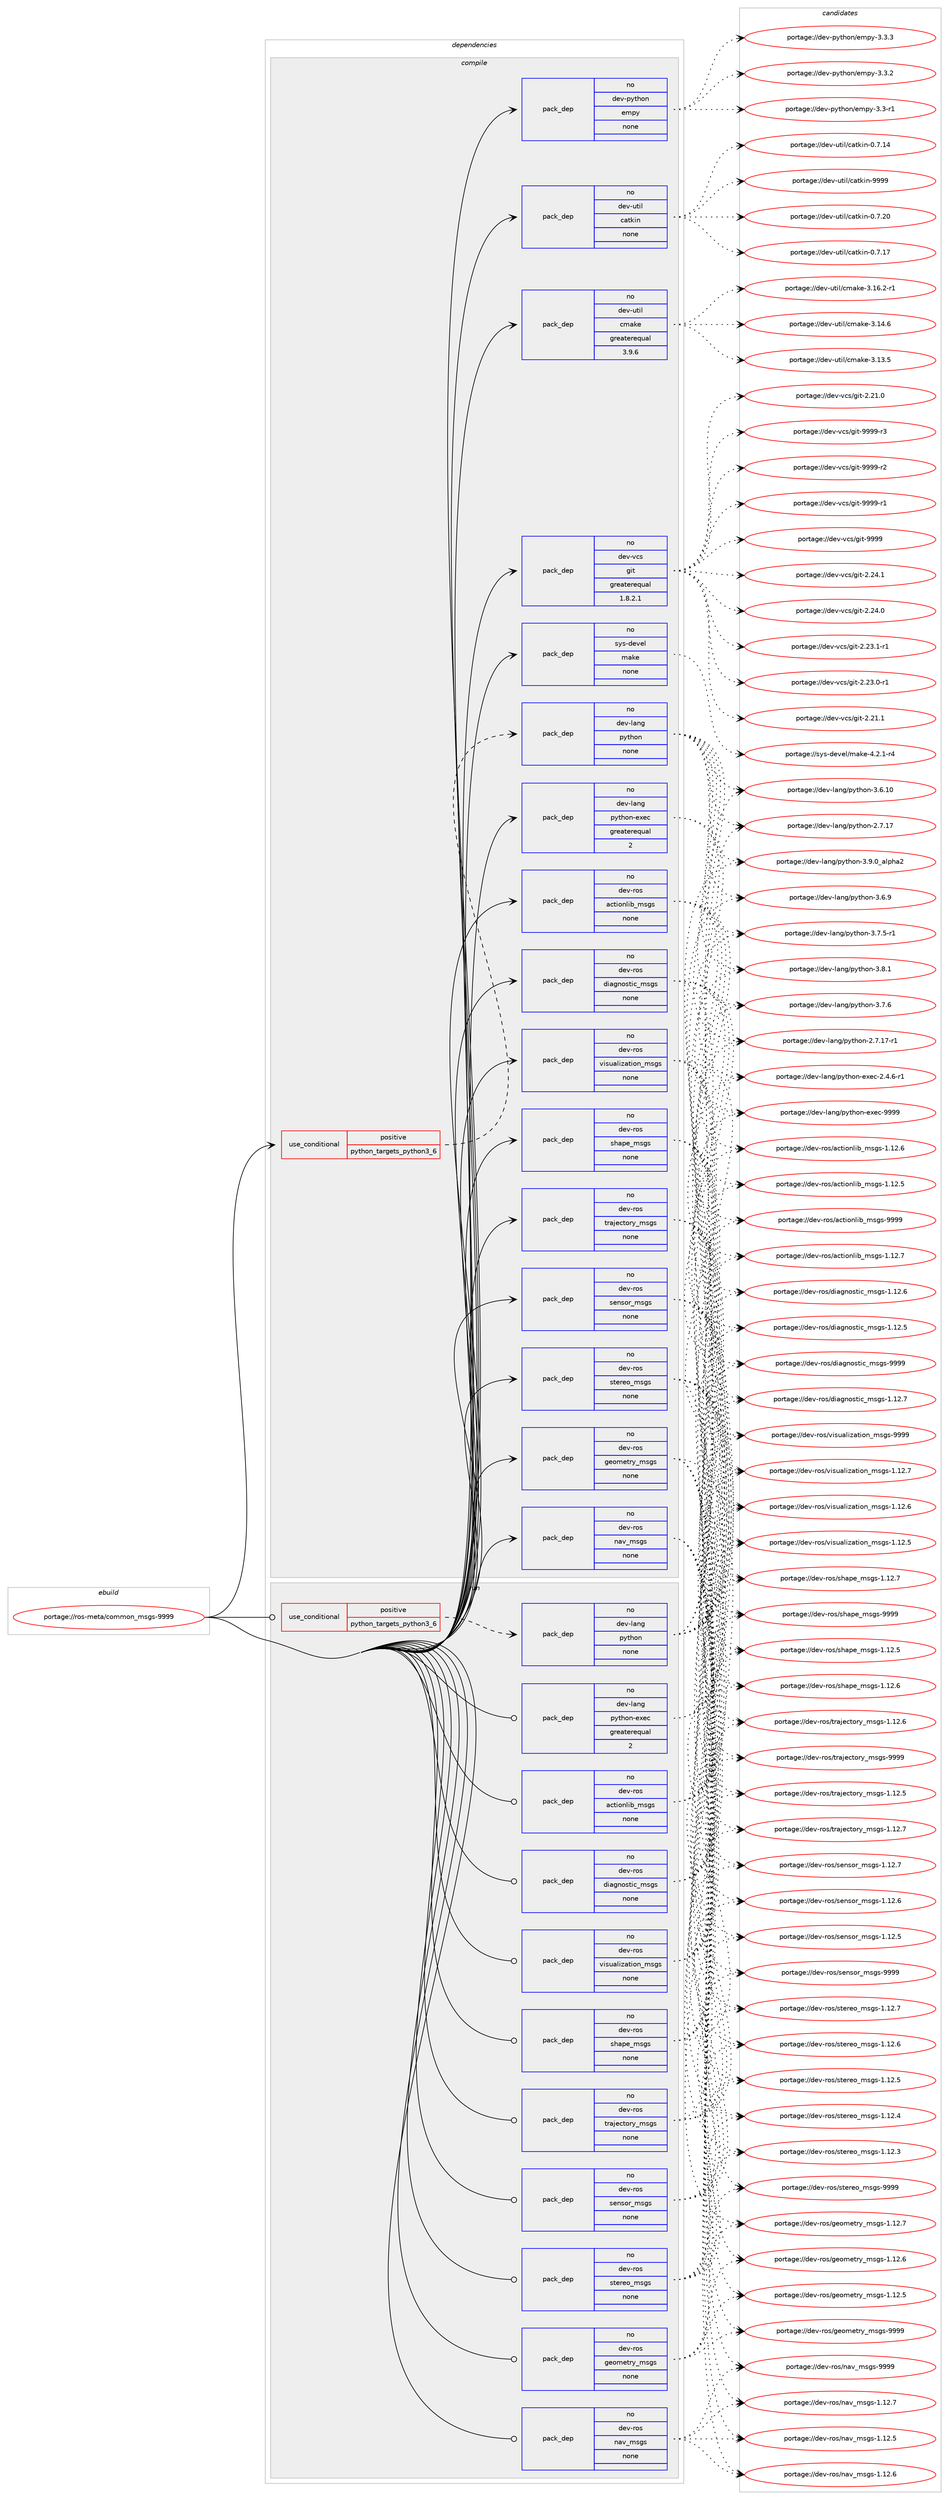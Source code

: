 digraph prolog {

# *************
# Graph options
# *************

newrank=true;
concentrate=true;
compound=true;
graph [rankdir=LR,fontname=Helvetica,fontsize=10,ranksep=1.5];#, ranksep=2.5, nodesep=0.2];
edge  [arrowhead=vee];
node  [fontname=Helvetica,fontsize=10];

# **********
# The ebuild
# **********

subgraph cluster_leftcol {
color=gray;
rank=same;
label=<<i>ebuild</i>>;
id [label="portage://ros-meta/common_msgs-9999", color=red, width=4, href="../ros-meta/common_msgs-9999.svg"];
}

# ****************
# The dependencies
# ****************

subgraph cluster_midcol {
color=gray;
label=<<i>dependencies</i>>;
subgraph cluster_compile {
fillcolor="#eeeeee";
style=filled;
label=<<i>compile</i>>;
subgraph cond22047 {
dependency117049 [label=<<TABLE BORDER="0" CELLBORDER="1" CELLSPACING="0" CELLPADDING="4"><TR><TD ROWSPAN="3" CELLPADDING="10">use_conditional</TD></TR><TR><TD>positive</TD></TR><TR><TD>python_targets_python3_6</TD></TR></TABLE>>, shape=none, color=red];
subgraph pack93066 {
dependency117050 [label=<<TABLE BORDER="0" CELLBORDER="1" CELLSPACING="0" CELLPADDING="4" WIDTH="220"><TR><TD ROWSPAN="6" CELLPADDING="30">pack_dep</TD></TR><TR><TD WIDTH="110">no</TD></TR><TR><TD>dev-lang</TD></TR><TR><TD>python</TD></TR><TR><TD>none</TD></TR><TR><TD></TD></TR></TABLE>>, shape=none, color=blue];
}
dependency117049:e -> dependency117050:w [weight=20,style="dashed",arrowhead="vee"];
}
id:e -> dependency117049:w [weight=20,style="solid",arrowhead="vee"];
subgraph pack93067 {
dependency117051 [label=<<TABLE BORDER="0" CELLBORDER="1" CELLSPACING="0" CELLPADDING="4" WIDTH="220"><TR><TD ROWSPAN="6" CELLPADDING="30">pack_dep</TD></TR><TR><TD WIDTH="110">no</TD></TR><TR><TD>dev-lang</TD></TR><TR><TD>python-exec</TD></TR><TR><TD>greaterequal</TD></TR><TR><TD>2</TD></TR></TABLE>>, shape=none, color=blue];
}
id:e -> dependency117051:w [weight=20,style="solid",arrowhead="vee"];
subgraph pack93068 {
dependency117052 [label=<<TABLE BORDER="0" CELLBORDER="1" CELLSPACING="0" CELLPADDING="4" WIDTH="220"><TR><TD ROWSPAN="6" CELLPADDING="30">pack_dep</TD></TR><TR><TD WIDTH="110">no</TD></TR><TR><TD>dev-python</TD></TR><TR><TD>empy</TD></TR><TR><TD>none</TD></TR><TR><TD></TD></TR></TABLE>>, shape=none, color=blue];
}
id:e -> dependency117052:w [weight=20,style="solid",arrowhead="vee"];
subgraph pack93069 {
dependency117053 [label=<<TABLE BORDER="0" CELLBORDER="1" CELLSPACING="0" CELLPADDING="4" WIDTH="220"><TR><TD ROWSPAN="6" CELLPADDING="30">pack_dep</TD></TR><TR><TD WIDTH="110">no</TD></TR><TR><TD>dev-ros</TD></TR><TR><TD>actionlib_msgs</TD></TR><TR><TD>none</TD></TR><TR><TD></TD></TR></TABLE>>, shape=none, color=blue];
}
id:e -> dependency117053:w [weight=20,style="solid",arrowhead="vee"];
subgraph pack93070 {
dependency117054 [label=<<TABLE BORDER="0" CELLBORDER="1" CELLSPACING="0" CELLPADDING="4" WIDTH="220"><TR><TD ROWSPAN="6" CELLPADDING="30">pack_dep</TD></TR><TR><TD WIDTH="110">no</TD></TR><TR><TD>dev-ros</TD></TR><TR><TD>diagnostic_msgs</TD></TR><TR><TD>none</TD></TR><TR><TD></TD></TR></TABLE>>, shape=none, color=blue];
}
id:e -> dependency117054:w [weight=20,style="solid",arrowhead="vee"];
subgraph pack93071 {
dependency117055 [label=<<TABLE BORDER="0" CELLBORDER="1" CELLSPACING="0" CELLPADDING="4" WIDTH="220"><TR><TD ROWSPAN="6" CELLPADDING="30">pack_dep</TD></TR><TR><TD WIDTH="110">no</TD></TR><TR><TD>dev-ros</TD></TR><TR><TD>geometry_msgs</TD></TR><TR><TD>none</TD></TR><TR><TD></TD></TR></TABLE>>, shape=none, color=blue];
}
id:e -> dependency117055:w [weight=20,style="solid",arrowhead="vee"];
subgraph pack93072 {
dependency117056 [label=<<TABLE BORDER="0" CELLBORDER="1" CELLSPACING="0" CELLPADDING="4" WIDTH="220"><TR><TD ROWSPAN="6" CELLPADDING="30">pack_dep</TD></TR><TR><TD WIDTH="110">no</TD></TR><TR><TD>dev-ros</TD></TR><TR><TD>nav_msgs</TD></TR><TR><TD>none</TD></TR><TR><TD></TD></TR></TABLE>>, shape=none, color=blue];
}
id:e -> dependency117056:w [weight=20,style="solid",arrowhead="vee"];
subgraph pack93073 {
dependency117057 [label=<<TABLE BORDER="0" CELLBORDER="1" CELLSPACING="0" CELLPADDING="4" WIDTH="220"><TR><TD ROWSPAN="6" CELLPADDING="30">pack_dep</TD></TR><TR><TD WIDTH="110">no</TD></TR><TR><TD>dev-ros</TD></TR><TR><TD>sensor_msgs</TD></TR><TR><TD>none</TD></TR><TR><TD></TD></TR></TABLE>>, shape=none, color=blue];
}
id:e -> dependency117057:w [weight=20,style="solid",arrowhead="vee"];
subgraph pack93074 {
dependency117058 [label=<<TABLE BORDER="0" CELLBORDER="1" CELLSPACING="0" CELLPADDING="4" WIDTH="220"><TR><TD ROWSPAN="6" CELLPADDING="30">pack_dep</TD></TR><TR><TD WIDTH="110">no</TD></TR><TR><TD>dev-ros</TD></TR><TR><TD>shape_msgs</TD></TR><TR><TD>none</TD></TR><TR><TD></TD></TR></TABLE>>, shape=none, color=blue];
}
id:e -> dependency117058:w [weight=20,style="solid",arrowhead="vee"];
subgraph pack93075 {
dependency117059 [label=<<TABLE BORDER="0" CELLBORDER="1" CELLSPACING="0" CELLPADDING="4" WIDTH="220"><TR><TD ROWSPAN="6" CELLPADDING="30">pack_dep</TD></TR><TR><TD WIDTH="110">no</TD></TR><TR><TD>dev-ros</TD></TR><TR><TD>stereo_msgs</TD></TR><TR><TD>none</TD></TR><TR><TD></TD></TR></TABLE>>, shape=none, color=blue];
}
id:e -> dependency117059:w [weight=20,style="solid",arrowhead="vee"];
subgraph pack93076 {
dependency117060 [label=<<TABLE BORDER="0" CELLBORDER="1" CELLSPACING="0" CELLPADDING="4" WIDTH="220"><TR><TD ROWSPAN="6" CELLPADDING="30">pack_dep</TD></TR><TR><TD WIDTH="110">no</TD></TR><TR><TD>dev-ros</TD></TR><TR><TD>trajectory_msgs</TD></TR><TR><TD>none</TD></TR><TR><TD></TD></TR></TABLE>>, shape=none, color=blue];
}
id:e -> dependency117060:w [weight=20,style="solid",arrowhead="vee"];
subgraph pack93077 {
dependency117061 [label=<<TABLE BORDER="0" CELLBORDER="1" CELLSPACING="0" CELLPADDING="4" WIDTH="220"><TR><TD ROWSPAN="6" CELLPADDING="30">pack_dep</TD></TR><TR><TD WIDTH="110">no</TD></TR><TR><TD>dev-ros</TD></TR><TR><TD>visualization_msgs</TD></TR><TR><TD>none</TD></TR><TR><TD></TD></TR></TABLE>>, shape=none, color=blue];
}
id:e -> dependency117061:w [weight=20,style="solid",arrowhead="vee"];
subgraph pack93078 {
dependency117062 [label=<<TABLE BORDER="0" CELLBORDER="1" CELLSPACING="0" CELLPADDING="4" WIDTH="220"><TR><TD ROWSPAN="6" CELLPADDING="30">pack_dep</TD></TR><TR><TD WIDTH="110">no</TD></TR><TR><TD>dev-util</TD></TR><TR><TD>catkin</TD></TR><TR><TD>none</TD></TR><TR><TD></TD></TR></TABLE>>, shape=none, color=blue];
}
id:e -> dependency117062:w [weight=20,style="solid",arrowhead="vee"];
subgraph pack93079 {
dependency117063 [label=<<TABLE BORDER="0" CELLBORDER="1" CELLSPACING="0" CELLPADDING="4" WIDTH="220"><TR><TD ROWSPAN="6" CELLPADDING="30">pack_dep</TD></TR><TR><TD WIDTH="110">no</TD></TR><TR><TD>dev-util</TD></TR><TR><TD>cmake</TD></TR><TR><TD>greaterequal</TD></TR><TR><TD>3.9.6</TD></TR></TABLE>>, shape=none, color=blue];
}
id:e -> dependency117063:w [weight=20,style="solid",arrowhead="vee"];
subgraph pack93080 {
dependency117064 [label=<<TABLE BORDER="0" CELLBORDER="1" CELLSPACING="0" CELLPADDING="4" WIDTH="220"><TR><TD ROWSPAN="6" CELLPADDING="30">pack_dep</TD></TR><TR><TD WIDTH="110">no</TD></TR><TR><TD>dev-vcs</TD></TR><TR><TD>git</TD></TR><TR><TD>greaterequal</TD></TR><TR><TD>1.8.2.1</TD></TR></TABLE>>, shape=none, color=blue];
}
id:e -> dependency117064:w [weight=20,style="solid",arrowhead="vee"];
subgraph pack93081 {
dependency117065 [label=<<TABLE BORDER="0" CELLBORDER="1" CELLSPACING="0" CELLPADDING="4" WIDTH="220"><TR><TD ROWSPAN="6" CELLPADDING="30">pack_dep</TD></TR><TR><TD WIDTH="110">no</TD></TR><TR><TD>sys-devel</TD></TR><TR><TD>make</TD></TR><TR><TD>none</TD></TR><TR><TD></TD></TR></TABLE>>, shape=none, color=blue];
}
id:e -> dependency117065:w [weight=20,style="solid",arrowhead="vee"];
}
subgraph cluster_compileandrun {
fillcolor="#eeeeee";
style=filled;
label=<<i>compile and run</i>>;
}
subgraph cluster_run {
fillcolor="#eeeeee";
style=filled;
label=<<i>run</i>>;
subgraph cond22048 {
dependency117066 [label=<<TABLE BORDER="0" CELLBORDER="1" CELLSPACING="0" CELLPADDING="4"><TR><TD ROWSPAN="3" CELLPADDING="10">use_conditional</TD></TR><TR><TD>positive</TD></TR><TR><TD>python_targets_python3_6</TD></TR></TABLE>>, shape=none, color=red];
subgraph pack93082 {
dependency117067 [label=<<TABLE BORDER="0" CELLBORDER="1" CELLSPACING="0" CELLPADDING="4" WIDTH="220"><TR><TD ROWSPAN="6" CELLPADDING="30">pack_dep</TD></TR><TR><TD WIDTH="110">no</TD></TR><TR><TD>dev-lang</TD></TR><TR><TD>python</TD></TR><TR><TD>none</TD></TR><TR><TD></TD></TR></TABLE>>, shape=none, color=blue];
}
dependency117066:e -> dependency117067:w [weight=20,style="dashed",arrowhead="vee"];
}
id:e -> dependency117066:w [weight=20,style="solid",arrowhead="odot"];
subgraph pack93083 {
dependency117068 [label=<<TABLE BORDER="0" CELLBORDER="1" CELLSPACING="0" CELLPADDING="4" WIDTH="220"><TR><TD ROWSPAN="6" CELLPADDING="30">pack_dep</TD></TR><TR><TD WIDTH="110">no</TD></TR><TR><TD>dev-lang</TD></TR><TR><TD>python-exec</TD></TR><TR><TD>greaterequal</TD></TR><TR><TD>2</TD></TR></TABLE>>, shape=none, color=blue];
}
id:e -> dependency117068:w [weight=20,style="solid",arrowhead="odot"];
subgraph pack93084 {
dependency117069 [label=<<TABLE BORDER="0" CELLBORDER="1" CELLSPACING="0" CELLPADDING="4" WIDTH="220"><TR><TD ROWSPAN="6" CELLPADDING="30">pack_dep</TD></TR><TR><TD WIDTH="110">no</TD></TR><TR><TD>dev-ros</TD></TR><TR><TD>actionlib_msgs</TD></TR><TR><TD>none</TD></TR><TR><TD></TD></TR></TABLE>>, shape=none, color=blue];
}
id:e -> dependency117069:w [weight=20,style="solid",arrowhead="odot"];
subgraph pack93085 {
dependency117070 [label=<<TABLE BORDER="0" CELLBORDER="1" CELLSPACING="0" CELLPADDING="4" WIDTH="220"><TR><TD ROWSPAN="6" CELLPADDING="30">pack_dep</TD></TR><TR><TD WIDTH="110">no</TD></TR><TR><TD>dev-ros</TD></TR><TR><TD>diagnostic_msgs</TD></TR><TR><TD>none</TD></TR><TR><TD></TD></TR></TABLE>>, shape=none, color=blue];
}
id:e -> dependency117070:w [weight=20,style="solid",arrowhead="odot"];
subgraph pack93086 {
dependency117071 [label=<<TABLE BORDER="0" CELLBORDER="1" CELLSPACING="0" CELLPADDING="4" WIDTH="220"><TR><TD ROWSPAN="6" CELLPADDING="30">pack_dep</TD></TR><TR><TD WIDTH="110">no</TD></TR><TR><TD>dev-ros</TD></TR><TR><TD>geometry_msgs</TD></TR><TR><TD>none</TD></TR><TR><TD></TD></TR></TABLE>>, shape=none, color=blue];
}
id:e -> dependency117071:w [weight=20,style="solid",arrowhead="odot"];
subgraph pack93087 {
dependency117072 [label=<<TABLE BORDER="0" CELLBORDER="1" CELLSPACING="0" CELLPADDING="4" WIDTH="220"><TR><TD ROWSPAN="6" CELLPADDING="30">pack_dep</TD></TR><TR><TD WIDTH="110">no</TD></TR><TR><TD>dev-ros</TD></TR><TR><TD>nav_msgs</TD></TR><TR><TD>none</TD></TR><TR><TD></TD></TR></TABLE>>, shape=none, color=blue];
}
id:e -> dependency117072:w [weight=20,style="solid",arrowhead="odot"];
subgraph pack93088 {
dependency117073 [label=<<TABLE BORDER="0" CELLBORDER="1" CELLSPACING="0" CELLPADDING="4" WIDTH="220"><TR><TD ROWSPAN="6" CELLPADDING="30">pack_dep</TD></TR><TR><TD WIDTH="110">no</TD></TR><TR><TD>dev-ros</TD></TR><TR><TD>sensor_msgs</TD></TR><TR><TD>none</TD></TR><TR><TD></TD></TR></TABLE>>, shape=none, color=blue];
}
id:e -> dependency117073:w [weight=20,style="solid",arrowhead="odot"];
subgraph pack93089 {
dependency117074 [label=<<TABLE BORDER="0" CELLBORDER="1" CELLSPACING="0" CELLPADDING="4" WIDTH="220"><TR><TD ROWSPAN="6" CELLPADDING="30">pack_dep</TD></TR><TR><TD WIDTH="110">no</TD></TR><TR><TD>dev-ros</TD></TR><TR><TD>shape_msgs</TD></TR><TR><TD>none</TD></TR><TR><TD></TD></TR></TABLE>>, shape=none, color=blue];
}
id:e -> dependency117074:w [weight=20,style="solid",arrowhead="odot"];
subgraph pack93090 {
dependency117075 [label=<<TABLE BORDER="0" CELLBORDER="1" CELLSPACING="0" CELLPADDING="4" WIDTH="220"><TR><TD ROWSPAN="6" CELLPADDING="30">pack_dep</TD></TR><TR><TD WIDTH="110">no</TD></TR><TR><TD>dev-ros</TD></TR><TR><TD>stereo_msgs</TD></TR><TR><TD>none</TD></TR><TR><TD></TD></TR></TABLE>>, shape=none, color=blue];
}
id:e -> dependency117075:w [weight=20,style="solid",arrowhead="odot"];
subgraph pack93091 {
dependency117076 [label=<<TABLE BORDER="0" CELLBORDER="1" CELLSPACING="0" CELLPADDING="4" WIDTH="220"><TR><TD ROWSPAN="6" CELLPADDING="30">pack_dep</TD></TR><TR><TD WIDTH="110">no</TD></TR><TR><TD>dev-ros</TD></TR><TR><TD>trajectory_msgs</TD></TR><TR><TD>none</TD></TR><TR><TD></TD></TR></TABLE>>, shape=none, color=blue];
}
id:e -> dependency117076:w [weight=20,style="solid",arrowhead="odot"];
subgraph pack93092 {
dependency117077 [label=<<TABLE BORDER="0" CELLBORDER="1" CELLSPACING="0" CELLPADDING="4" WIDTH="220"><TR><TD ROWSPAN="6" CELLPADDING="30">pack_dep</TD></TR><TR><TD WIDTH="110">no</TD></TR><TR><TD>dev-ros</TD></TR><TR><TD>visualization_msgs</TD></TR><TR><TD>none</TD></TR><TR><TD></TD></TR></TABLE>>, shape=none, color=blue];
}
id:e -> dependency117077:w [weight=20,style="solid",arrowhead="odot"];
}
}

# **************
# The candidates
# **************

subgraph cluster_choices {
rank=same;
color=gray;
label=<<i>candidates</i>>;

subgraph choice93066 {
color=black;
nodesep=1;
choice10010111845108971101034711212111610411111045514657464895971081121049750 [label="portage://dev-lang/python-3.9.0_alpha2", color=red, width=4,href="../dev-lang/python-3.9.0_alpha2.svg"];
choice100101118451089711010347112121116104111110455146564649 [label="portage://dev-lang/python-3.8.1", color=red, width=4,href="../dev-lang/python-3.8.1.svg"];
choice100101118451089711010347112121116104111110455146554654 [label="portage://dev-lang/python-3.7.6", color=red, width=4,href="../dev-lang/python-3.7.6.svg"];
choice1001011184510897110103471121211161041111104551465546534511449 [label="portage://dev-lang/python-3.7.5-r1", color=red, width=4,href="../dev-lang/python-3.7.5-r1.svg"];
choice100101118451089711010347112121116104111110455146544657 [label="portage://dev-lang/python-3.6.9", color=red, width=4,href="../dev-lang/python-3.6.9.svg"];
choice10010111845108971101034711212111610411111045514654464948 [label="portage://dev-lang/python-3.6.10", color=red, width=4,href="../dev-lang/python-3.6.10.svg"];
choice100101118451089711010347112121116104111110455046554649554511449 [label="portage://dev-lang/python-2.7.17-r1", color=red, width=4,href="../dev-lang/python-2.7.17-r1.svg"];
choice10010111845108971101034711212111610411111045504655464955 [label="portage://dev-lang/python-2.7.17", color=red, width=4,href="../dev-lang/python-2.7.17.svg"];
dependency117050:e -> choice10010111845108971101034711212111610411111045514657464895971081121049750:w [style=dotted,weight="100"];
dependency117050:e -> choice100101118451089711010347112121116104111110455146564649:w [style=dotted,weight="100"];
dependency117050:e -> choice100101118451089711010347112121116104111110455146554654:w [style=dotted,weight="100"];
dependency117050:e -> choice1001011184510897110103471121211161041111104551465546534511449:w [style=dotted,weight="100"];
dependency117050:e -> choice100101118451089711010347112121116104111110455146544657:w [style=dotted,weight="100"];
dependency117050:e -> choice10010111845108971101034711212111610411111045514654464948:w [style=dotted,weight="100"];
dependency117050:e -> choice100101118451089711010347112121116104111110455046554649554511449:w [style=dotted,weight="100"];
dependency117050:e -> choice10010111845108971101034711212111610411111045504655464955:w [style=dotted,weight="100"];
}
subgraph choice93067 {
color=black;
nodesep=1;
choice10010111845108971101034711212111610411111045101120101994557575757 [label="portage://dev-lang/python-exec-9999", color=red, width=4,href="../dev-lang/python-exec-9999.svg"];
choice10010111845108971101034711212111610411111045101120101994550465246544511449 [label="portage://dev-lang/python-exec-2.4.6-r1", color=red, width=4,href="../dev-lang/python-exec-2.4.6-r1.svg"];
dependency117051:e -> choice10010111845108971101034711212111610411111045101120101994557575757:w [style=dotted,weight="100"];
dependency117051:e -> choice10010111845108971101034711212111610411111045101120101994550465246544511449:w [style=dotted,weight="100"];
}
subgraph choice93068 {
color=black;
nodesep=1;
choice1001011184511212111610411111047101109112121455146514651 [label="portage://dev-python/empy-3.3.3", color=red, width=4,href="../dev-python/empy-3.3.3.svg"];
choice1001011184511212111610411111047101109112121455146514650 [label="portage://dev-python/empy-3.3.2", color=red, width=4,href="../dev-python/empy-3.3.2.svg"];
choice1001011184511212111610411111047101109112121455146514511449 [label="portage://dev-python/empy-3.3-r1", color=red, width=4,href="../dev-python/empy-3.3-r1.svg"];
dependency117052:e -> choice1001011184511212111610411111047101109112121455146514651:w [style=dotted,weight="100"];
dependency117052:e -> choice1001011184511212111610411111047101109112121455146514650:w [style=dotted,weight="100"];
dependency117052:e -> choice1001011184511212111610411111047101109112121455146514511449:w [style=dotted,weight="100"];
}
subgraph choice93069 {
color=black;
nodesep=1;
choice1001011184511411111547979911610511111010810598951091151031154557575757 [label="portage://dev-ros/actionlib_msgs-9999", color=red, width=4,href="../dev-ros/actionlib_msgs-9999.svg"];
choice10010111845114111115479799116105111110108105989510911510311545494649504655 [label="portage://dev-ros/actionlib_msgs-1.12.7", color=red, width=4,href="../dev-ros/actionlib_msgs-1.12.7.svg"];
choice10010111845114111115479799116105111110108105989510911510311545494649504654 [label="portage://dev-ros/actionlib_msgs-1.12.6", color=red, width=4,href="../dev-ros/actionlib_msgs-1.12.6.svg"];
choice10010111845114111115479799116105111110108105989510911510311545494649504653 [label="portage://dev-ros/actionlib_msgs-1.12.5", color=red, width=4,href="../dev-ros/actionlib_msgs-1.12.5.svg"];
dependency117053:e -> choice1001011184511411111547979911610511111010810598951091151031154557575757:w [style=dotted,weight="100"];
dependency117053:e -> choice10010111845114111115479799116105111110108105989510911510311545494649504655:w [style=dotted,weight="100"];
dependency117053:e -> choice10010111845114111115479799116105111110108105989510911510311545494649504654:w [style=dotted,weight="100"];
dependency117053:e -> choice10010111845114111115479799116105111110108105989510911510311545494649504653:w [style=dotted,weight="100"];
}
subgraph choice93070 {
color=black;
nodesep=1;
choice10010111845114111115471001059710311011111511610599951091151031154557575757 [label="portage://dev-ros/diagnostic_msgs-9999", color=red, width=4,href="../dev-ros/diagnostic_msgs-9999.svg"];
choice100101118451141111154710010597103110111115116105999510911510311545494649504655 [label="portage://dev-ros/diagnostic_msgs-1.12.7", color=red, width=4,href="../dev-ros/diagnostic_msgs-1.12.7.svg"];
choice100101118451141111154710010597103110111115116105999510911510311545494649504654 [label="portage://dev-ros/diagnostic_msgs-1.12.6", color=red, width=4,href="../dev-ros/diagnostic_msgs-1.12.6.svg"];
choice100101118451141111154710010597103110111115116105999510911510311545494649504653 [label="portage://dev-ros/diagnostic_msgs-1.12.5", color=red, width=4,href="../dev-ros/diagnostic_msgs-1.12.5.svg"];
dependency117054:e -> choice10010111845114111115471001059710311011111511610599951091151031154557575757:w [style=dotted,weight="100"];
dependency117054:e -> choice100101118451141111154710010597103110111115116105999510911510311545494649504655:w [style=dotted,weight="100"];
dependency117054:e -> choice100101118451141111154710010597103110111115116105999510911510311545494649504654:w [style=dotted,weight="100"];
dependency117054:e -> choice100101118451141111154710010597103110111115116105999510911510311545494649504653:w [style=dotted,weight="100"];
}
subgraph choice93071 {
color=black;
nodesep=1;
choice1001011184511411111547103101111109101116114121951091151031154557575757 [label="portage://dev-ros/geometry_msgs-9999", color=red, width=4,href="../dev-ros/geometry_msgs-9999.svg"];
choice10010111845114111115471031011111091011161141219510911510311545494649504655 [label="portage://dev-ros/geometry_msgs-1.12.7", color=red, width=4,href="../dev-ros/geometry_msgs-1.12.7.svg"];
choice10010111845114111115471031011111091011161141219510911510311545494649504654 [label="portage://dev-ros/geometry_msgs-1.12.6", color=red, width=4,href="../dev-ros/geometry_msgs-1.12.6.svg"];
choice10010111845114111115471031011111091011161141219510911510311545494649504653 [label="portage://dev-ros/geometry_msgs-1.12.5", color=red, width=4,href="../dev-ros/geometry_msgs-1.12.5.svg"];
dependency117055:e -> choice1001011184511411111547103101111109101116114121951091151031154557575757:w [style=dotted,weight="100"];
dependency117055:e -> choice10010111845114111115471031011111091011161141219510911510311545494649504655:w [style=dotted,weight="100"];
dependency117055:e -> choice10010111845114111115471031011111091011161141219510911510311545494649504654:w [style=dotted,weight="100"];
dependency117055:e -> choice10010111845114111115471031011111091011161141219510911510311545494649504653:w [style=dotted,weight="100"];
}
subgraph choice93072 {
color=black;
nodesep=1;
choice100101118451141111154711097118951091151031154557575757 [label="portage://dev-ros/nav_msgs-9999", color=red, width=4,href="../dev-ros/nav_msgs-9999.svg"];
choice1001011184511411111547110971189510911510311545494649504655 [label="portage://dev-ros/nav_msgs-1.12.7", color=red, width=4,href="../dev-ros/nav_msgs-1.12.7.svg"];
choice1001011184511411111547110971189510911510311545494649504654 [label="portage://dev-ros/nav_msgs-1.12.6", color=red, width=4,href="../dev-ros/nav_msgs-1.12.6.svg"];
choice1001011184511411111547110971189510911510311545494649504653 [label="portage://dev-ros/nav_msgs-1.12.5", color=red, width=4,href="../dev-ros/nav_msgs-1.12.5.svg"];
dependency117056:e -> choice100101118451141111154711097118951091151031154557575757:w [style=dotted,weight="100"];
dependency117056:e -> choice1001011184511411111547110971189510911510311545494649504655:w [style=dotted,weight="100"];
dependency117056:e -> choice1001011184511411111547110971189510911510311545494649504654:w [style=dotted,weight="100"];
dependency117056:e -> choice1001011184511411111547110971189510911510311545494649504653:w [style=dotted,weight="100"];
}
subgraph choice93073 {
color=black;
nodesep=1;
choice1001011184511411111547115101110115111114951091151031154557575757 [label="portage://dev-ros/sensor_msgs-9999", color=red, width=4,href="../dev-ros/sensor_msgs-9999.svg"];
choice10010111845114111115471151011101151111149510911510311545494649504655 [label="portage://dev-ros/sensor_msgs-1.12.7", color=red, width=4,href="../dev-ros/sensor_msgs-1.12.7.svg"];
choice10010111845114111115471151011101151111149510911510311545494649504654 [label="portage://dev-ros/sensor_msgs-1.12.6", color=red, width=4,href="../dev-ros/sensor_msgs-1.12.6.svg"];
choice10010111845114111115471151011101151111149510911510311545494649504653 [label="portage://dev-ros/sensor_msgs-1.12.5", color=red, width=4,href="../dev-ros/sensor_msgs-1.12.5.svg"];
dependency117057:e -> choice1001011184511411111547115101110115111114951091151031154557575757:w [style=dotted,weight="100"];
dependency117057:e -> choice10010111845114111115471151011101151111149510911510311545494649504655:w [style=dotted,weight="100"];
dependency117057:e -> choice10010111845114111115471151011101151111149510911510311545494649504654:w [style=dotted,weight="100"];
dependency117057:e -> choice10010111845114111115471151011101151111149510911510311545494649504653:w [style=dotted,weight="100"];
}
subgraph choice93074 {
color=black;
nodesep=1;
choice100101118451141111154711510497112101951091151031154557575757 [label="portage://dev-ros/shape_msgs-9999", color=red, width=4,href="../dev-ros/shape_msgs-9999.svg"];
choice1001011184511411111547115104971121019510911510311545494649504655 [label="portage://dev-ros/shape_msgs-1.12.7", color=red, width=4,href="../dev-ros/shape_msgs-1.12.7.svg"];
choice1001011184511411111547115104971121019510911510311545494649504654 [label="portage://dev-ros/shape_msgs-1.12.6", color=red, width=4,href="../dev-ros/shape_msgs-1.12.6.svg"];
choice1001011184511411111547115104971121019510911510311545494649504653 [label="portage://dev-ros/shape_msgs-1.12.5", color=red, width=4,href="../dev-ros/shape_msgs-1.12.5.svg"];
dependency117058:e -> choice100101118451141111154711510497112101951091151031154557575757:w [style=dotted,weight="100"];
dependency117058:e -> choice1001011184511411111547115104971121019510911510311545494649504655:w [style=dotted,weight="100"];
dependency117058:e -> choice1001011184511411111547115104971121019510911510311545494649504654:w [style=dotted,weight="100"];
dependency117058:e -> choice1001011184511411111547115104971121019510911510311545494649504653:w [style=dotted,weight="100"];
}
subgraph choice93075 {
color=black;
nodesep=1;
choice1001011184511411111547115116101114101111951091151031154557575757 [label="portage://dev-ros/stereo_msgs-9999", color=red, width=4,href="../dev-ros/stereo_msgs-9999.svg"];
choice10010111845114111115471151161011141011119510911510311545494649504655 [label="portage://dev-ros/stereo_msgs-1.12.7", color=red, width=4,href="../dev-ros/stereo_msgs-1.12.7.svg"];
choice10010111845114111115471151161011141011119510911510311545494649504654 [label="portage://dev-ros/stereo_msgs-1.12.6", color=red, width=4,href="../dev-ros/stereo_msgs-1.12.6.svg"];
choice10010111845114111115471151161011141011119510911510311545494649504653 [label="portage://dev-ros/stereo_msgs-1.12.5", color=red, width=4,href="../dev-ros/stereo_msgs-1.12.5.svg"];
choice10010111845114111115471151161011141011119510911510311545494649504652 [label="portage://dev-ros/stereo_msgs-1.12.4", color=red, width=4,href="../dev-ros/stereo_msgs-1.12.4.svg"];
choice10010111845114111115471151161011141011119510911510311545494649504651 [label="portage://dev-ros/stereo_msgs-1.12.3", color=red, width=4,href="../dev-ros/stereo_msgs-1.12.3.svg"];
dependency117059:e -> choice1001011184511411111547115116101114101111951091151031154557575757:w [style=dotted,weight="100"];
dependency117059:e -> choice10010111845114111115471151161011141011119510911510311545494649504655:w [style=dotted,weight="100"];
dependency117059:e -> choice10010111845114111115471151161011141011119510911510311545494649504654:w [style=dotted,weight="100"];
dependency117059:e -> choice10010111845114111115471151161011141011119510911510311545494649504653:w [style=dotted,weight="100"];
dependency117059:e -> choice10010111845114111115471151161011141011119510911510311545494649504652:w [style=dotted,weight="100"];
dependency117059:e -> choice10010111845114111115471151161011141011119510911510311545494649504651:w [style=dotted,weight="100"];
}
subgraph choice93076 {
color=black;
nodesep=1;
choice10010111845114111115471161149710610199116111114121951091151031154557575757 [label="portage://dev-ros/trajectory_msgs-9999", color=red, width=4,href="../dev-ros/trajectory_msgs-9999.svg"];
choice100101118451141111154711611497106101991161111141219510911510311545494649504655 [label="portage://dev-ros/trajectory_msgs-1.12.7", color=red, width=4,href="../dev-ros/trajectory_msgs-1.12.7.svg"];
choice100101118451141111154711611497106101991161111141219510911510311545494649504654 [label="portage://dev-ros/trajectory_msgs-1.12.6", color=red, width=4,href="../dev-ros/trajectory_msgs-1.12.6.svg"];
choice100101118451141111154711611497106101991161111141219510911510311545494649504653 [label="portage://dev-ros/trajectory_msgs-1.12.5", color=red, width=4,href="../dev-ros/trajectory_msgs-1.12.5.svg"];
dependency117060:e -> choice10010111845114111115471161149710610199116111114121951091151031154557575757:w [style=dotted,weight="100"];
dependency117060:e -> choice100101118451141111154711611497106101991161111141219510911510311545494649504655:w [style=dotted,weight="100"];
dependency117060:e -> choice100101118451141111154711611497106101991161111141219510911510311545494649504654:w [style=dotted,weight="100"];
dependency117060:e -> choice100101118451141111154711611497106101991161111141219510911510311545494649504653:w [style=dotted,weight="100"];
}
subgraph choice93077 {
color=black;
nodesep=1;
choice10010111845114111115471181051151179710810512297116105111110951091151031154557575757 [label="portage://dev-ros/visualization_msgs-9999", color=red, width=4,href="../dev-ros/visualization_msgs-9999.svg"];
choice100101118451141111154711810511511797108105122971161051111109510911510311545494649504655 [label="portage://dev-ros/visualization_msgs-1.12.7", color=red, width=4,href="../dev-ros/visualization_msgs-1.12.7.svg"];
choice100101118451141111154711810511511797108105122971161051111109510911510311545494649504654 [label="portage://dev-ros/visualization_msgs-1.12.6", color=red, width=4,href="../dev-ros/visualization_msgs-1.12.6.svg"];
choice100101118451141111154711810511511797108105122971161051111109510911510311545494649504653 [label="portage://dev-ros/visualization_msgs-1.12.5", color=red, width=4,href="../dev-ros/visualization_msgs-1.12.5.svg"];
dependency117061:e -> choice10010111845114111115471181051151179710810512297116105111110951091151031154557575757:w [style=dotted,weight="100"];
dependency117061:e -> choice100101118451141111154711810511511797108105122971161051111109510911510311545494649504655:w [style=dotted,weight="100"];
dependency117061:e -> choice100101118451141111154711810511511797108105122971161051111109510911510311545494649504654:w [style=dotted,weight="100"];
dependency117061:e -> choice100101118451141111154711810511511797108105122971161051111109510911510311545494649504653:w [style=dotted,weight="100"];
}
subgraph choice93078 {
color=black;
nodesep=1;
choice100101118451171161051084799971161071051104557575757 [label="portage://dev-util/catkin-9999", color=red, width=4,href="../dev-util/catkin-9999.svg"];
choice1001011184511711610510847999711610710511045484655465048 [label="portage://dev-util/catkin-0.7.20", color=red, width=4,href="../dev-util/catkin-0.7.20.svg"];
choice1001011184511711610510847999711610710511045484655464955 [label="portage://dev-util/catkin-0.7.17", color=red, width=4,href="../dev-util/catkin-0.7.17.svg"];
choice1001011184511711610510847999711610710511045484655464952 [label="portage://dev-util/catkin-0.7.14", color=red, width=4,href="../dev-util/catkin-0.7.14.svg"];
dependency117062:e -> choice100101118451171161051084799971161071051104557575757:w [style=dotted,weight="100"];
dependency117062:e -> choice1001011184511711610510847999711610710511045484655465048:w [style=dotted,weight="100"];
dependency117062:e -> choice1001011184511711610510847999711610710511045484655464955:w [style=dotted,weight="100"];
dependency117062:e -> choice1001011184511711610510847999711610710511045484655464952:w [style=dotted,weight="100"];
}
subgraph choice93079 {
color=black;
nodesep=1;
choice10010111845117116105108479910997107101455146495446504511449 [label="portage://dev-util/cmake-3.16.2-r1", color=red, width=4,href="../dev-util/cmake-3.16.2-r1.svg"];
choice1001011184511711610510847991099710710145514649524654 [label="portage://dev-util/cmake-3.14.6", color=red, width=4,href="../dev-util/cmake-3.14.6.svg"];
choice1001011184511711610510847991099710710145514649514653 [label="portage://dev-util/cmake-3.13.5", color=red, width=4,href="../dev-util/cmake-3.13.5.svg"];
dependency117063:e -> choice10010111845117116105108479910997107101455146495446504511449:w [style=dotted,weight="100"];
dependency117063:e -> choice1001011184511711610510847991099710710145514649524654:w [style=dotted,weight="100"];
dependency117063:e -> choice1001011184511711610510847991099710710145514649514653:w [style=dotted,weight="100"];
}
subgraph choice93080 {
color=black;
nodesep=1;
choice10010111845118991154710310511645575757574511451 [label="portage://dev-vcs/git-9999-r3", color=red, width=4,href="../dev-vcs/git-9999-r3.svg"];
choice10010111845118991154710310511645575757574511450 [label="portage://dev-vcs/git-9999-r2", color=red, width=4,href="../dev-vcs/git-9999-r2.svg"];
choice10010111845118991154710310511645575757574511449 [label="portage://dev-vcs/git-9999-r1", color=red, width=4,href="../dev-vcs/git-9999-r1.svg"];
choice1001011184511899115471031051164557575757 [label="portage://dev-vcs/git-9999", color=red, width=4,href="../dev-vcs/git-9999.svg"];
choice10010111845118991154710310511645504650524649 [label="portage://dev-vcs/git-2.24.1", color=red, width=4,href="../dev-vcs/git-2.24.1.svg"];
choice10010111845118991154710310511645504650524648 [label="portage://dev-vcs/git-2.24.0", color=red, width=4,href="../dev-vcs/git-2.24.0.svg"];
choice100101118451189911547103105116455046505146494511449 [label="portage://dev-vcs/git-2.23.1-r1", color=red, width=4,href="../dev-vcs/git-2.23.1-r1.svg"];
choice100101118451189911547103105116455046505146484511449 [label="portage://dev-vcs/git-2.23.0-r1", color=red, width=4,href="../dev-vcs/git-2.23.0-r1.svg"];
choice10010111845118991154710310511645504650494649 [label="portage://dev-vcs/git-2.21.1", color=red, width=4,href="../dev-vcs/git-2.21.1.svg"];
choice10010111845118991154710310511645504650494648 [label="portage://dev-vcs/git-2.21.0", color=red, width=4,href="../dev-vcs/git-2.21.0.svg"];
dependency117064:e -> choice10010111845118991154710310511645575757574511451:w [style=dotted,weight="100"];
dependency117064:e -> choice10010111845118991154710310511645575757574511450:w [style=dotted,weight="100"];
dependency117064:e -> choice10010111845118991154710310511645575757574511449:w [style=dotted,weight="100"];
dependency117064:e -> choice1001011184511899115471031051164557575757:w [style=dotted,weight="100"];
dependency117064:e -> choice10010111845118991154710310511645504650524649:w [style=dotted,weight="100"];
dependency117064:e -> choice10010111845118991154710310511645504650524648:w [style=dotted,weight="100"];
dependency117064:e -> choice100101118451189911547103105116455046505146494511449:w [style=dotted,weight="100"];
dependency117064:e -> choice100101118451189911547103105116455046505146484511449:w [style=dotted,weight="100"];
dependency117064:e -> choice10010111845118991154710310511645504650494649:w [style=dotted,weight="100"];
dependency117064:e -> choice10010111845118991154710310511645504650494648:w [style=dotted,weight="100"];
}
subgraph choice93081 {
color=black;
nodesep=1;
choice1151211154510010111810110847109971071014552465046494511452 [label="portage://sys-devel/make-4.2.1-r4", color=red, width=4,href="../sys-devel/make-4.2.1-r4.svg"];
dependency117065:e -> choice1151211154510010111810110847109971071014552465046494511452:w [style=dotted,weight="100"];
}
subgraph choice93082 {
color=black;
nodesep=1;
choice10010111845108971101034711212111610411111045514657464895971081121049750 [label="portage://dev-lang/python-3.9.0_alpha2", color=red, width=4,href="../dev-lang/python-3.9.0_alpha2.svg"];
choice100101118451089711010347112121116104111110455146564649 [label="portage://dev-lang/python-3.8.1", color=red, width=4,href="../dev-lang/python-3.8.1.svg"];
choice100101118451089711010347112121116104111110455146554654 [label="portage://dev-lang/python-3.7.6", color=red, width=4,href="../dev-lang/python-3.7.6.svg"];
choice1001011184510897110103471121211161041111104551465546534511449 [label="portage://dev-lang/python-3.7.5-r1", color=red, width=4,href="../dev-lang/python-3.7.5-r1.svg"];
choice100101118451089711010347112121116104111110455146544657 [label="portage://dev-lang/python-3.6.9", color=red, width=4,href="../dev-lang/python-3.6.9.svg"];
choice10010111845108971101034711212111610411111045514654464948 [label="portage://dev-lang/python-3.6.10", color=red, width=4,href="../dev-lang/python-3.6.10.svg"];
choice100101118451089711010347112121116104111110455046554649554511449 [label="portage://dev-lang/python-2.7.17-r1", color=red, width=4,href="../dev-lang/python-2.7.17-r1.svg"];
choice10010111845108971101034711212111610411111045504655464955 [label="portage://dev-lang/python-2.7.17", color=red, width=4,href="../dev-lang/python-2.7.17.svg"];
dependency117067:e -> choice10010111845108971101034711212111610411111045514657464895971081121049750:w [style=dotted,weight="100"];
dependency117067:e -> choice100101118451089711010347112121116104111110455146564649:w [style=dotted,weight="100"];
dependency117067:e -> choice100101118451089711010347112121116104111110455146554654:w [style=dotted,weight="100"];
dependency117067:e -> choice1001011184510897110103471121211161041111104551465546534511449:w [style=dotted,weight="100"];
dependency117067:e -> choice100101118451089711010347112121116104111110455146544657:w [style=dotted,weight="100"];
dependency117067:e -> choice10010111845108971101034711212111610411111045514654464948:w [style=dotted,weight="100"];
dependency117067:e -> choice100101118451089711010347112121116104111110455046554649554511449:w [style=dotted,weight="100"];
dependency117067:e -> choice10010111845108971101034711212111610411111045504655464955:w [style=dotted,weight="100"];
}
subgraph choice93083 {
color=black;
nodesep=1;
choice10010111845108971101034711212111610411111045101120101994557575757 [label="portage://dev-lang/python-exec-9999", color=red, width=4,href="../dev-lang/python-exec-9999.svg"];
choice10010111845108971101034711212111610411111045101120101994550465246544511449 [label="portage://dev-lang/python-exec-2.4.6-r1", color=red, width=4,href="../dev-lang/python-exec-2.4.6-r1.svg"];
dependency117068:e -> choice10010111845108971101034711212111610411111045101120101994557575757:w [style=dotted,weight="100"];
dependency117068:e -> choice10010111845108971101034711212111610411111045101120101994550465246544511449:w [style=dotted,weight="100"];
}
subgraph choice93084 {
color=black;
nodesep=1;
choice1001011184511411111547979911610511111010810598951091151031154557575757 [label="portage://dev-ros/actionlib_msgs-9999", color=red, width=4,href="../dev-ros/actionlib_msgs-9999.svg"];
choice10010111845114111115479799116105111110108105989510911510311545494649504655 [label="portage://dev-ros/actionlib_msgs-1.12.7", color=red, width=4,href="../dev-ros/actionlib_msgs-1.12.7.svg"];
choice10010111845114111115479799116105111110108105989510911510311545494649504654 [label="portage://dev-ros/actionlib_msgs-1.12.6", color=red, width=4,href="../dev-ros/actionlib_msgs-1.12.6.svg"];
choice10010111845114111115479799116105111110108105989510911510311545494649504653 [label="portage://dev-ros/actionlib_msgs-1.12.5", color=red, width=4,href="../dev-ros/actionlib_msgs-1.12.5.svg"];
dependency117069:e -> choice1001011184511411111547979911610511111010810598951091151031154557575757:w [style=dotted,weight="100"];
dependency117069:e -> choice10010111845114111115479799116105111110108105989510911510311545494649504655:w [style=dotted,weight="100"];
dependency117069:e -> choice10010111845114111115479799116105111110108105989510911510311545494649504654:w [style=dotted,weight="100"];
dependency117069:e -> choice10010111845114111115479799116105111110108105989510911510311545494649504653:w [style=dotted,weight="100"];
}
subgraph choice93085 {
color=black;
nodesep=1;
choice10010111845114111115471001059710311011111511610599951091151031154557575757 [label="portage://dev-ros/diagnostic_msgs-9999", color=red, width=4,href="../dev-ros/diagnostic_msgs-9999.svg"];
choice100101118451141111154710010597103110111115116105999510911510311545494649504655 [label="portage://dev-ros/diagnostic_msgs-1.12.7", color=red, width=4,href="../dev-ros/diagnostic_msgs-1.12.7.svg"];
choice100101118451141111154710010597103110111115116105999510911510311545494649504654 [label="portage://dev-ros/diagnostic_msgs-1.12.6", color=red, width=4,href="../dev-ros/diagnostic_msgs-1.12.6.svg"];
choice100101118451141111154710010597103110111115116105999510911510311545494649504653 [label="portage://dev-ros/diagnostic_msgs-1.12.5", color=red, width=4,href="../dev-ros/diagnostic_msgs-1.12.5.svg"];
dependency117070:e -> choice10010111845114111115471001059710311011111511610599951091151031154557575757:w [style=dotted,weight="100"];
dependency117070:e -> choice100101118451141111154710010597103110111115116105999510911510311545494649504655:w [style=dotted,weight="100"];
dependency117070:e -> choice100101118451141111154710010597103110111115116105999510911510311545494649504654:w [style=dotted,weight="100"];
dependency117070:e -> choice100101118451141111154710010597103110111115116105999510911510311545494649504653:w [style=dotted,weight="100"];
}
subgraph choice93086 {
color=black;
nodesep=1;
choice1001011184511411111547103101111109101116114121951091151031154557575757 [label="portage://dev-ros/geometry_msgs-9999", color=red, width=4,href="../dev-ros/geometry_msgs-9999.svg"];
choice10010111845114111115471031011111091011161141219510911510311545494649504655 [label="portage://dev-ros/geometry_msgs-1.12.7", color=red, width=4,href="../dev-ros/geometry_msgs-1.12.7.svg"];
choice10010111845114111115471031011111091011161141219510911510311545494649504654 [label="portage://dev-ros/geometry_msgs-1.12.6", color=red, width=4,href="../dev-ros/geometry_msgs-1.12.6.svg"];
choice10010111845114111115471031011111091011161141219510911510311545494649504653 [label="portage://dev-ros/geometry_msgs-1.12.5", color=red, width=4,href="../dev-ros/geometry_msgs-1.12.5.svg"];
dependency117071:e -> choice1001011184511411111547103101111109101116114121951091151031154557575757:w [style=dotted,weight="100"];
dependency117071:e -> choice10010111845114111115471031011111091011161141219510911510311545494649504655:w [style=dotted,weight="100"];
dependency117071:e -> choice10010111845114111115471031011111091011161141219510911510311545494649504654:w [style=dotted,weight="100"];
dependency117071:e -> choice10010111845114111115471031011111091011161141219510911510311545494649504653:w [style=dotted,weight="100"];
}
subgraph choice93087 {
color=black;
nodesep=1;
choice100101118451141111154711097118951091151031154557575757 [label="portage://dev-ros/nav_msgs-9999", color=red, width=4,href="../dev-ros/nav_msgs-9999.svg"];
choice1001011184511411111547110971189510911510311545494649504655 [label="portage://dev-ros/nav_msgs-1.12.7", color=red, width=4,href="../dev-ros/nav_msgs-1.12.7.svg"];
choice1001011184511411111547110971189510911510311545494649504654 [label="portage://dev-ros/nav_msgs-1.12.6", color=red, width=4,href="../dev-ros/nav_msgs-1.12.6.svg"];
choice1001011184511411111547110971189510911510311545494649504653 [label="portage://dev-ros/nav_msgs-1.12.5", color=red, width=4,href="../dev-ros/nav_msgs-1.12.5.svg"];
dependency117072:e -> choice100101118451141111154711097118951091151031154557575757:w [style=dotted,weight="100"];
dependency117072:e -> choice1001011184511411111547110971189510911510311545494649504655:w [style=dotted,weight="100"];
dependency117072:e -> choice1001011184511411111547110971189510911510311545494649504654:w [style=dotted,weight="100"];
dependency117072:e -> choice1001011184511411111547110971189510911510311545494649504653:w [style=dotted,weight="100"];
}
subgraph choice93088 {
color=black;
nodesep=1;
choice1001011184511411111547115101110115111114951091151031154557575757 [label="portage://dev-ros/sensor_msgs-9999", color=red, width=4,href="../dev-ros/sensor_msgs-9999.svg"];
choice10010111845114111115471151011101151111149510911510311545494649504655 [label="portage://dev-ros/sensor_msgs-1.12.7", color=red, width=4,href="../dev-ros/sensor_msgs-1.12.7.svg"];
choice10010111845114111115471151011101151111149510911510311545494649504654 [label="portage://dev-ros/sensor_msgs-1.12.6", color=red, width=4,href="../dev-ros/sensor_msgs-1.12.6.svg"];
choice10010111845114111115471151011101151111149510911510311545494649504653 [label="portage://dev-ros/sensor_msgs-1.12.5", color=red, width=4,href="../dev-ros/sensor_msgs-1.12.5.svg"];
dependency117073:e -> choice1001011184511411111547115101110115111114951091151031154557575757:w [style=dotted,weight="100"];
dependency117073:e -> choice10010111845114111115471151011101151111149510911510311545494649504655:w [style=dotted,weight="100"];
dependency117073:e -> choice10010111845114111115471151011101151111149510911510311545494649504654:w [style=dotted,weight="100"];
dependency117073:e -> choice10010111845114111115471151011101151111149510911510311545494649504653:w [style=dotted,weight="100"];
}
subgraph choice93089 {
color=black;
nodesep=1;
choice100101118451141111154711510497112101951091151031154557575757 [label="portage://dev-ros/shape_msgs-9999", color=red, width=4,href="../dev-ros/shape_msgs-9999.svg"];
choice1001011184511411111547115104971121019510911510311545494649504655 [label="portage://dev-ros/shape_msgs-1.12.7", color=red, width=4,href="../dev-ros/shape_msgs-1.12.7.svg"];
choice1001011184511411111547115104971121019510911510311545494649504654 [label="portage://dev-ros/shape_msgs-1.12.6", color=red, width=4,href="../dev-ros/shape_msgs-1.12.6.svg"];
choice1001011184511411111547115104971121019510911510311545494649504653 [label="portage://dev-ros/shape_msgs-1.12.5", color=red, width=4,href="../dev-ros/shape_msgs-1.12.5.svg"];
dependency117074:e -> choice100101118451141111154711510497112101951091151031154557575757:w [style=dotted,weight="100"];
dependency117074:e -> choice1001011184511411111547115104971121019510911510311545494649504655:w [style=dotted,weight="100"];
dependency117074:e -> choice1001011184511411111547115104971121019510911510311545494649504654:w [style=dotted,weight="100"];
dependency117074:e -> choice1001011184511411111547115104971121019510911510311545494649504653:w [style=dotted,weight="100"];
}
subgraph choice93090 {
color=black;
nodesep=1;
choice1001011184511411111547115116101114101111951091151031154557575757 [label="portage://dev-ros/stereo_msgs-9999", color=red, width=4,href="../dev-ros/stereo_msgs-9999.svg"];
choice10010111845114111115471151161011141011119510911510311545494649504655 [label="portage://dev-ros/stereo_msgs-1.12.7", color=red, width=4,href="../dev-ros/stereo_msgs-1.12.7.svg"];
choice10010111845114111115471151161011141011119510911510311545494649504654 [label="portage://dev-ros/stereo_msgs-1.12.6", color=red, width=4,href="../dev-ros/stereo_msgs-1.12.6.svg"];
choice10010111845114111115471151161011141011119510911510311545494649504653 [label="portage://dev-ros/stereo_msgs-1.12.5", color=red, width=4,href="../dev-ros/stereo_msgs-1.12.5.svg"];
choice10010111845114111115471151161011141011119510911510311545494649504652 [label="portage://dev-ros/stereo_msgs-1.12.4", color=red, width=4,href="../dev-ros/stereo_msgs-1.12.4.svg"];
choice10010111845114111115471151161011141011119510911510311545494649504651 [label="portage://dev-ros/stereo_msgs-1.12.3", color=red, width=4,href="../dev-ros/stereo_msgs-1.12.3.svg"];
dependency117075:e -> choice1001011184511411111547115116101114101111951091151031154557575757:w [style=dotted,weight="100"];
dependency117075:e -> choice10010111845114111115471151161011141011119510911510311545494649504655:w [style=dotted,weight="100"];
dependency117075:e -> choice10010111845114111115471151161011141011119510911510311545494649504654:w [style=dotted,weight="100"];
dependency117075:e -> choice10010111845114111115471151161011141011119510911510311545494649504653:w [style=dotted,weight="100"];
dependency117075:e -> choice10010111845114111115471151161011141011119510911510311545494649504652:w [style=dotted,weight="100"];
dependency117075:e -> choice10010111845114111115471151161011141011119510911510311545494649504651:w [style=dotted,weight="100"];
}
subgraph choice93091 {
color=black;
nodesep=1;
choice10010111845114111115471161149710610199116111114121951091151031154557575757 [label="portage://dev-ros/trajectory_msgs-9999", color=red, width=4,href="../dev-ros/trajectory_msgs-9999.svg"];
choice100101118451141111154711611497106101991161111141219510911510311545494649504655 [label="portage://dev-ros/trajectory_msgs-1.12.7", color=red, width=4,href="../dev-ros/trajectory_msgs-1.12.7.svg"];
choice100101118451141111154711611497106101991161111141219510911510311545494649504654 [label="portage://dev-ros/trajectory_msgs-1.12.6", color=red, width=4,href="../dev-ros/trajectory_msgs-1.12.6.svg"];
choice100101118451141111154711611497106101991161111141219510911510311545494649504653 [label="portage://dev-ros/trajectory_msgs-1.12.5", color=red, width=4,href="../dev-ros/trajectory_msgs-1.12.5.svg"];
dependency117076:e -> choice10010111845114111115471161149710610199116111114121951091151031154557575757:w [style=dotted,weight="100"];
dependency117076:e -> choice100101118451141111154711611497106101991161111141219510911510311545494649504655:w [style=dotted,weight="100"];
dependency117076:e -> choice100101118451141111154711611497106101991161111141219510911510311545494649504654:w [style=dotted,weight="100"];
dependency117076:e -> choice100101118451141111154711611497106101991161111141219510911510311545494649504653:w [style=dotted,weight="100"];
}
subgraph choice93092 {
color=black;
nodesep=1;
choice10010111845114111115471181051151179710810512297116105111110951091151031154557575757 [label="portage://dev-ros/visualization_msgs-9999", color=red, width=4,href="../dev-ros/visualization_msgs-9999.svg"];
choice100101118451141111154711810511511797108105122971161051111109510911510311545494649504655 [label="portage://dev-ros/visualization_msgs-1.12.7", color=red, width=4,href="../dev-ros/visualization_msgs-1.12.7.svg"];
choice100101118451141111154711810511511797108105122971161051111109510911510311545494649504654 [label="portage://dev-ros/visualization_msgs-1.12.6", color=red, width=4,href="../dev-ros/visualization_msgs-1.12.6.svg"];
choice100101118451141111154711810511511797108105122971161051111109510911510311545494649504653 [label="portage://dev-ros/visualization_msgs-1.12.5", color=red, width=4,href="../dev-ros/visualization_msgs-1.12.5.svg"];
dependency117077:e -> choice10010111845114111115471181051151179710810512297116105111110951091151031154557575757:w [style=dotted,weight="100"];
dependency117077:e -> choice100101118451141111154711810511511797108105122971161051111109510911510311545494649504655:w [style=dotted,weight="100"];
dependency117077:e -> choice100101118451141111154711810511511797108105122971161051111109510911510311545494649504654:w [style=dotted,weight="100"];
dependency117077:e -> choice100101118451141111154711810511511797108105122971161051111109510911510311545494649504653:w [style=dotted,weight="100"];
}
}

}
